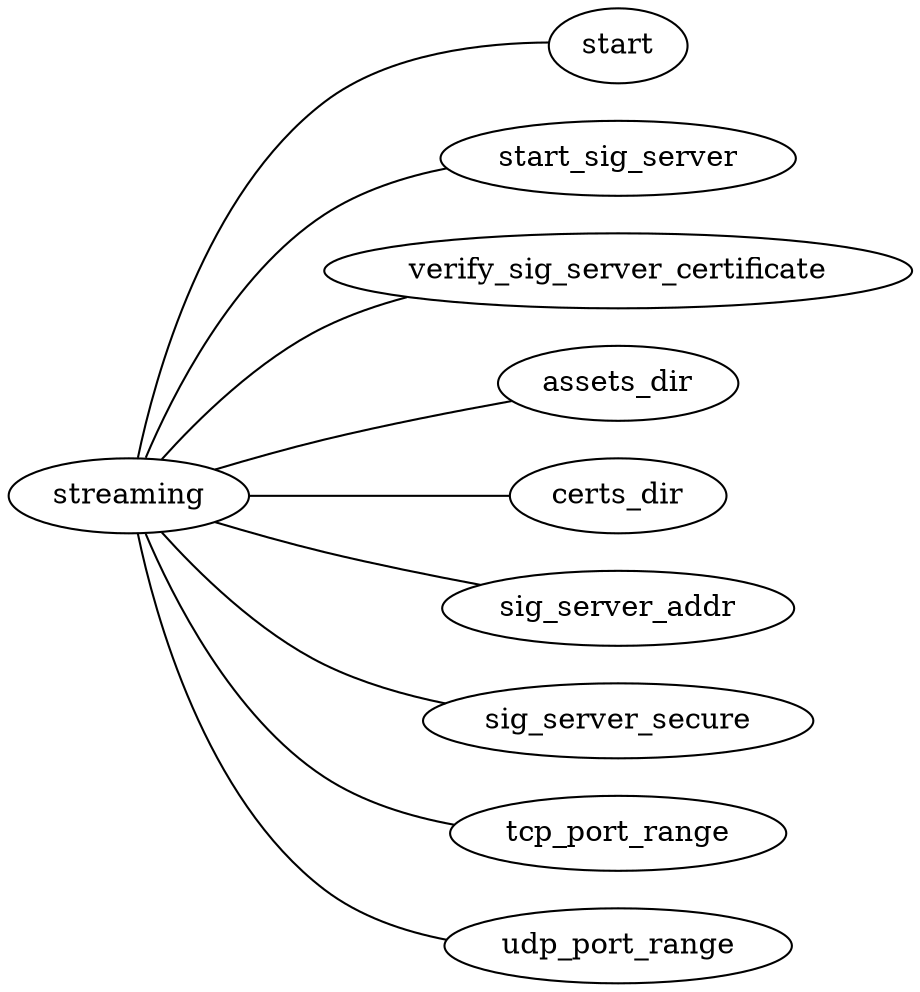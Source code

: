graph {
  rankdir=LR
streaming--start
streaming--start_sig_server
streaming--verify_sig_server_certificate
streaming--assets_dir
streaming--certs_dir
streaming--sig_server_addr
streaming--sig_server_secure
streaming--tcp_port_range
streaming--udp_port_range
}